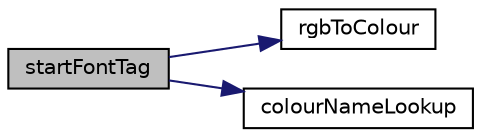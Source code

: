 digraph "startFontTag"
{
  edge [fontname="Helvetica",fontsize="10",labelfontname="Helvetica",labelfontsize="10"];
  node [fontname="Helvetica",fontsize="10",shape=record];
  rankdir="LR";
  Node63 [label="startFontTag",height=0.2,width=0.4,color="black", fillcolor="grey75", style="filled", fontcolor="black"];
  Node63 -> Node64 [color="midnightblue",fontsize="10",style="solid",fontname="Helvetica"];
  Node64 [label="rgbToColour",height=0.2,width=0.4,color="black", fillcolor="white", style="filled",URL="$class_p_h_p_excel___helper___h_t_m_l.html#aa1ae2d21d0f6e63b65dec679be41b475"];
  Node63 -> Node65 [color="midnightblue",fontsize="10",style="solid",fontname="Helvetica"];
  Node65 [label="colourNameLookup",height=0.2,width=0.4,color="black", fillcolor="white", style="filled",URL="$class_p_h_p_excel___helper___h_t_m_l.html#ab1c9a355ecbacaa8f41dec8a73cf2876"];
}
